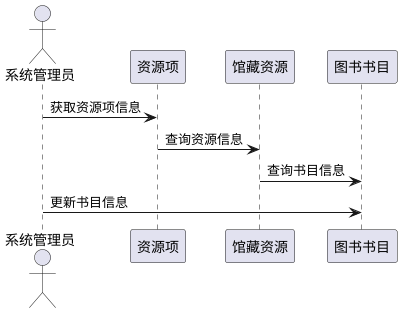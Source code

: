 @startuml
actor 系统管理员
系统管理员->资源项:获取资源项信息
资源项->馆藏资源:查询资源信息
馆藏资源->图书书目:查询书目信息
系统管理员->图书书目:更新书目信息

@enduml